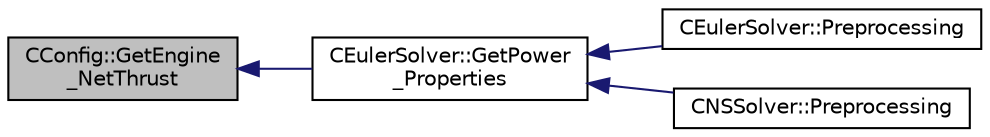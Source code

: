 digraph "CConfig::GetEngine_NetThrust"
{
  edge [fontname="Helvetica",fontsize="10",labelfontname="Helvetica",labelfontsize="10"];
  node [fontname="Helvetica",fontsize="10",shape=record];
  rankdir="LR";
  Node2824 [label="CConfig::GetEngine\l_NetThrust",height=0.2,width=0.4,color="black", fillcolor="grey75", style="filled", fontcolor="black"];
  Node2824 -> Node2825 [dir="back",color="midnightblue",fontsize="10",style="solid",fontname="Helvetica"];
  Node2825 [label="CEulerSolver::GetPower\l_Properties",height=0.2,width=0.4,color="black", fillcolor="white", style="filled",URL="$class_c_euler_solver.html#ad8b538a82e5a7a7e3903ec29954b1d07",tooltip="Compute the Fan face Mach number. "];
  Node2825 -> Node2826 [dir="back",color="midnightblue",fontsize="10",style="solid",fontname="Helvetica"];
  Node2826 [label="CEulerSolver::Preprocessing",height=0.2,width=0.4,color="black", fillcolor="white", style="filled",URL="$class_c_euler_solver.html#a8b89e1bfce33284c2d8f5f00f82f3f3f",tooltip="Compute primitive variables and their gradients. "];
  Node2825 -> Node2827 [dir="back",color="midnightblue",fontsize="10",style="solid",fontname="Helvetica"];
  Node2827 [label="CNSSolver::Preprocessing",height=0.2,width=0.4,color="black", fillcolor="white", style="filled",URL="$class_c_n_s_solver.html#a028c83d18cf8520dff2f9628d8a04e4b",tooltip="Restart residual and compute gradients. "];
}
